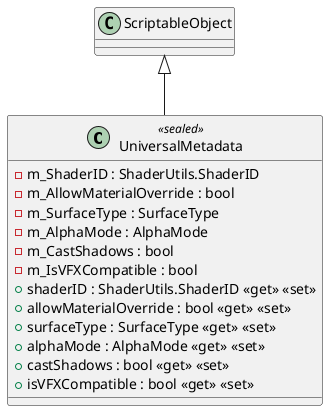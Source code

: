 @startuml
class UniversalMetadata <<sealed>> {
    - m_ShaderID : ShaderUtils.ShaderID
    - m_AllowMaterialOverride : bool
    - m_SurfaceType : SurfaceType
    - m_AlphaMode : AlphaMode
    - m_CastShadows : bool
    - m_IsVFXCompatible : bool
    + shaderID : ShaderUtils.ShaderID <<get>> <<set>>
    + allowMaterialOverride : bool <<get>> <<set>>
    + surfaceType : SurfaceType <<get>> <<set>>
    + alphaMode : AlphaMode <<get>> <<set>>
    + castShadows : bool <<get>> <<set>>
    + isVFXCompatible : bool <<get>> <<set>>
}
ScriptableObject <|-- UniversalMetadata
@enduml
